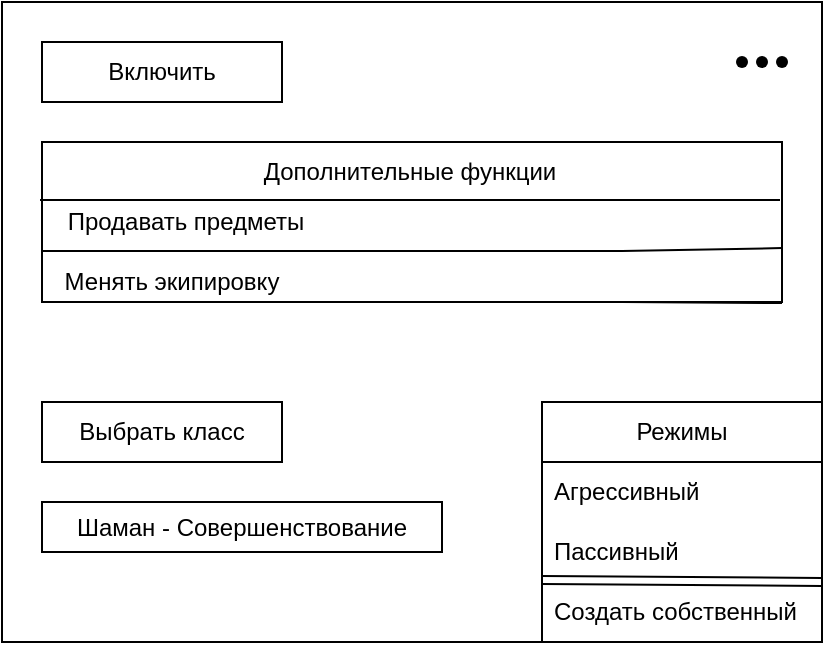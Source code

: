 <mxfile version="24.7.12">
  <diagram name="Страница — 1" id="qGi9d46iGeu2VHH08u3F">
    <mxGraphModel dx="880" dy="508" grid="1" gridSize="10" guides="1" tooltips="1" connect="1" arrows="1" fold="1" page="1" pageScale="1" pageWidth="827" pageHeight="1169" math="0" shadow="0">
      <root>
        <mxCell id="0" />
        <mxCell id="1" parent="0" />
        <mxCell id="ew4_Xw-xwaGuxxKVfgXB-1" value="" style="rounded=0;whiteSpace=wrap;html=1;" vertex="1" parent="1">
          <mxGeometry x="210" y="70" width="410" height="320" as="geometry" />
        </mxCell>
        <mxCell id="ew4_Xw-xwaGuxxKVfgXB-23" value="&lt;div&gt;Включить&lt;/div&gt;" style="rounded=0;whiteSpace=wrap;html=1;" vertex="1" parent="1">
          <mxGeometry x="230" y="90" width="120" height="30" as="geometry" />
        </mxCell>
        <mxCell id="ew4_Xw-xwaGuxxKVfgXB-27" value="Выбрать класс" style="rounded=0;whiteSpace=wrap;html=1;" vertex="1" parent="1">
          <mxGeometry x="230" y="270" width="120" height="30" as="geometry" />
        </mxCell>
        <mxCell id="ew4_Xw-xwaGuxxKVfgXB-28" value="Шаман - Совершенствование" style="rounded=0;whiteSpace=wrap;html=1;" vertex="1" parent="1">
          <mxGeometry x="230" y="320" width="200" height="25" as="geometry" />
        </mxCell>
        <mxCell id="ew4_Xw-xwaGuxxKVfgXB-29" value="Режимы" style="swimlane;fontStyle=0;childLayout=stackLayout;horizontal=1;startSize=30;horizontalStack=0;resizeParent=1;resizeParentMax=0;resizeLast=0;collapsible=1;marginBottom=0;whiteSpace=wrap;html=1;" vertex="1" parent="1">
          <mxGeometry x="480" y="270" width="140" height="120" as="geometry">
            <mxRectangle x="480" y="270" width="90" height="30" as="alternateBounds" />
          </mxGeometry>
        </mxCell>
        <mxCell id="ew4_Xw-xwaGuxxKVfgXB-30" value="Агрессивный" style="text;strokeColor=none;fillColor=none;align=left;verticalAlign=middle;spacingLeft=4;spacingRight=4;overflow=hidden;points=[[0,0.5],[1,0.5]];portConstraint=eastwest;rotatable=0;whiteSpace=wrap;html=1;" vertex="1" parent="ew4_Xw-xwaGuxxKVfgXB-29">
          <mxGeometry y="30" width="140" height="30" as="geometry" />
        </mxCell>
        <mxCell id="ew4_Xw-xwaGuxxKVfgXB-31" value="&lt;div&gt;Пассивный&lt;/div&gt;" style="text;strokeColor=none;fillColor=none;align=left;verticalAlign=middle;spacingLeft=4;spacingRight=4;overflow=hidden;points=[[0,0.5],[1,0.5]];portConstraint=eastwest;rotatable=0;whiteSpace=wrap;html=1;" vertex="1" parent="ew4_Xw-xwaGuxxKVfgXB-29">
          <mxGeometry y="60" width="140" height="30" as="geometry" />
        </mxCell>
        <mxCell id="ew4_Xw-xwaGuxxKVfgXB-40" value="" style="shape=link;html=1;rounded=0;entryX=1;entryY=0.75;entryDx=0;entryDy=0;" edge="1" parent="ew4_Xw-xwaGuxxKVfgXB-29" target="ew4_Xw-xwaGuxxKVfgXB-29">
          <mxGeometry width="100" relative="1" as="geometry">
            <mxPoint y="89" as="sourcePoint" />
            <mxPoint x="100" y="89" as="targetPoint" />
          </mxGeometry>
        </mxCell>
        <mxCell id="ew4_Xw-xwaGuxxKVfgXB-32" value="Создать собственный" style="text;strokeColor=none;fillColor=none;align=left;verticalAlign=middle;spacingLeft=4;spacingRight=4;overflow=hidden;points=[[0,0.5],[1,0.5]];portConstraint=eastwest;rotatable=0;whiteSpace=wrap;html=1;" vertex="1" parent="ew4_Xw-xwaGuxxKVfgXB-29">
          <mxGeometry y="90" width="140" height="30" as="geometry" />
        </mxCell>
        <mxCell id="ew4_Xw-xwaGuxxKVfgXB-34" value="" style="rounded=0;whiteSpace=wrap;html=1;" vertex="1" parent="1">
          <mxGeometry x="230" y="140" width="370" height="80" as="geometry" />
        </mxCell>
        <mxCell id="ew4_Xw-xwaGuxxKVfgXB-35" value="" style="shape=waypoint;sketch=0;fillStyle=solid;size=6;pointerEvents=1;points=[];fillColor=none;resizable=0;rotatable=0;perimeter=centerPerimeter;snapToPoint=1;" vertex="1" parent="1">
          <mxGeometry x="590" y="90" width="20" height="20" as="geometry" />
        </mxCell>
        <mxCell id="ew4_Xw-xwaGuxxKVfgXB-36" value="" style="shape=waypoint;sketch=0;fillStyle=solid;size=6;pointerEvents=1;points=[];fillColor=none;resizable=0;rotatable=0;perimeter=centerPerimeter;snapToPoint=1;" vertex="1" parent="1">
          <mxGeometry x="580" y="90" width="20" height="20" as="geometry" />
        </mxCell>
        <mxCell id="ew4_Xw-xwaGuxxKVfgXB-37" value="" style="shape=waypoint;sketch=0;fillStyle=solid;size=6;pointerEvents=1;points=[];fillColor=none;resizable=0;rotatable=0;perimeter=centerPerimeter;snapToPoint=1;" vertex="1" parent="1">
          <mxGeometry x="570" y="90" width="20" height="20" as="geometry" />
        </mxCell>
        <mxCell id="ew4_Xw-xwaGuxxKVfgXB-38" value="" style="endArrow=none;html=1;rounded=0;entryX=1;entryY=0.25;entryDx=0;entryDy=0;exitX=0;exitY=0.25;exitDx=0;exitDy=0;" edge="1" parent="1">
          <mxGeometry width="50" height="50" relative="1" as="geometry">
            <mxPoint x="229" y="169" as="sourcePoint" />
            <mxPoint x="599" y="169" as="targetPoint" />
          </mxGeometry>
        </mxCell>
        <mxCell id="ew4_Xw-xwaGuxxKVfgXB-39" value="Дополнительные функции" style="text;html=1;align=center;verticalAlign=middle;whiteSpace=wrap;rounded=0;" vertex="1" parent="1">
          <mxGeometry x="314" y="140" width="200" height="30" as="geometry" />
        </mxCell>
        <mxCell id="ew4_Xw-xwaGuxxKVfgXB-41" value="" style="endArrow=none;html=1;rounded=0;exitX=0;exitY=0.5;exitDx=0;exitDy=0;entryX=1;entryY=0.663;entryDx=0;entryDy=0;entryPerimeter=0;" edge="1" parent="1" target="ew4_Xw-xwaGuxxKVfgXB-34">
          <mxGeometry width="50" height="50" relative="1" as="geometry">
            <mxPoint x="230" y="194.5" as="sourcePoint" />
            <mxPoint x="560" y="195" as="targetPoint" />
            <Array as="points">
              <mxPoint x="520" y="194.5" />
            </Array>
          </mxGeometry>
        </mxCell>
        <mxCell id="ew4_Xw-xwaGuxxKVfgXB-42" value="Продавать предметы" style="text;html=1;align=center;verticalAlign=middle;whiteSpace=wrap;rounded=0;" vertex="1" parent="1">
          <mxGeometry x="220" y="170" width="164" height="20" as="geometry" />
        </mxCell>
        <mxCell id="ew4_Xw-xwaGuxxKVfgXB-44" value="" style="endArrow=none;html=1;rounded=0;exitX=0;exitY=0.5;exitDx=0;exitDy=0;entryX=1;entryY=0.5;entryDx=0;entryDy=0;" edge="1" parent="1">
          <mxGeometry width="50" height="50" relative="1" as="geometry">
            <mxPoint x="230" y="220" as="sourcePoint" />
            <mxPoint x="600" y="220.5" as="targetPoint" />
            <Array as="points">
              <mxPoint x="520" y="220" />
            </Array>
          </mxGeometry>
        </mxCell>
        <mxCell id="ew4_Xw-xwaGuxxKVfgXB-46" value="Менять экипировку" style="text;html=1;align=center;verticalAlign=middle;whiteSpace=wrap;rounded=0;" vertex="1" parent="1">
          <mxGeometry x="220" y="200" width="150" height="20" as="geometry" />
        </mxCell>
      </root>
    </mxGraphModel>
  </diagram>
</mxfile>
